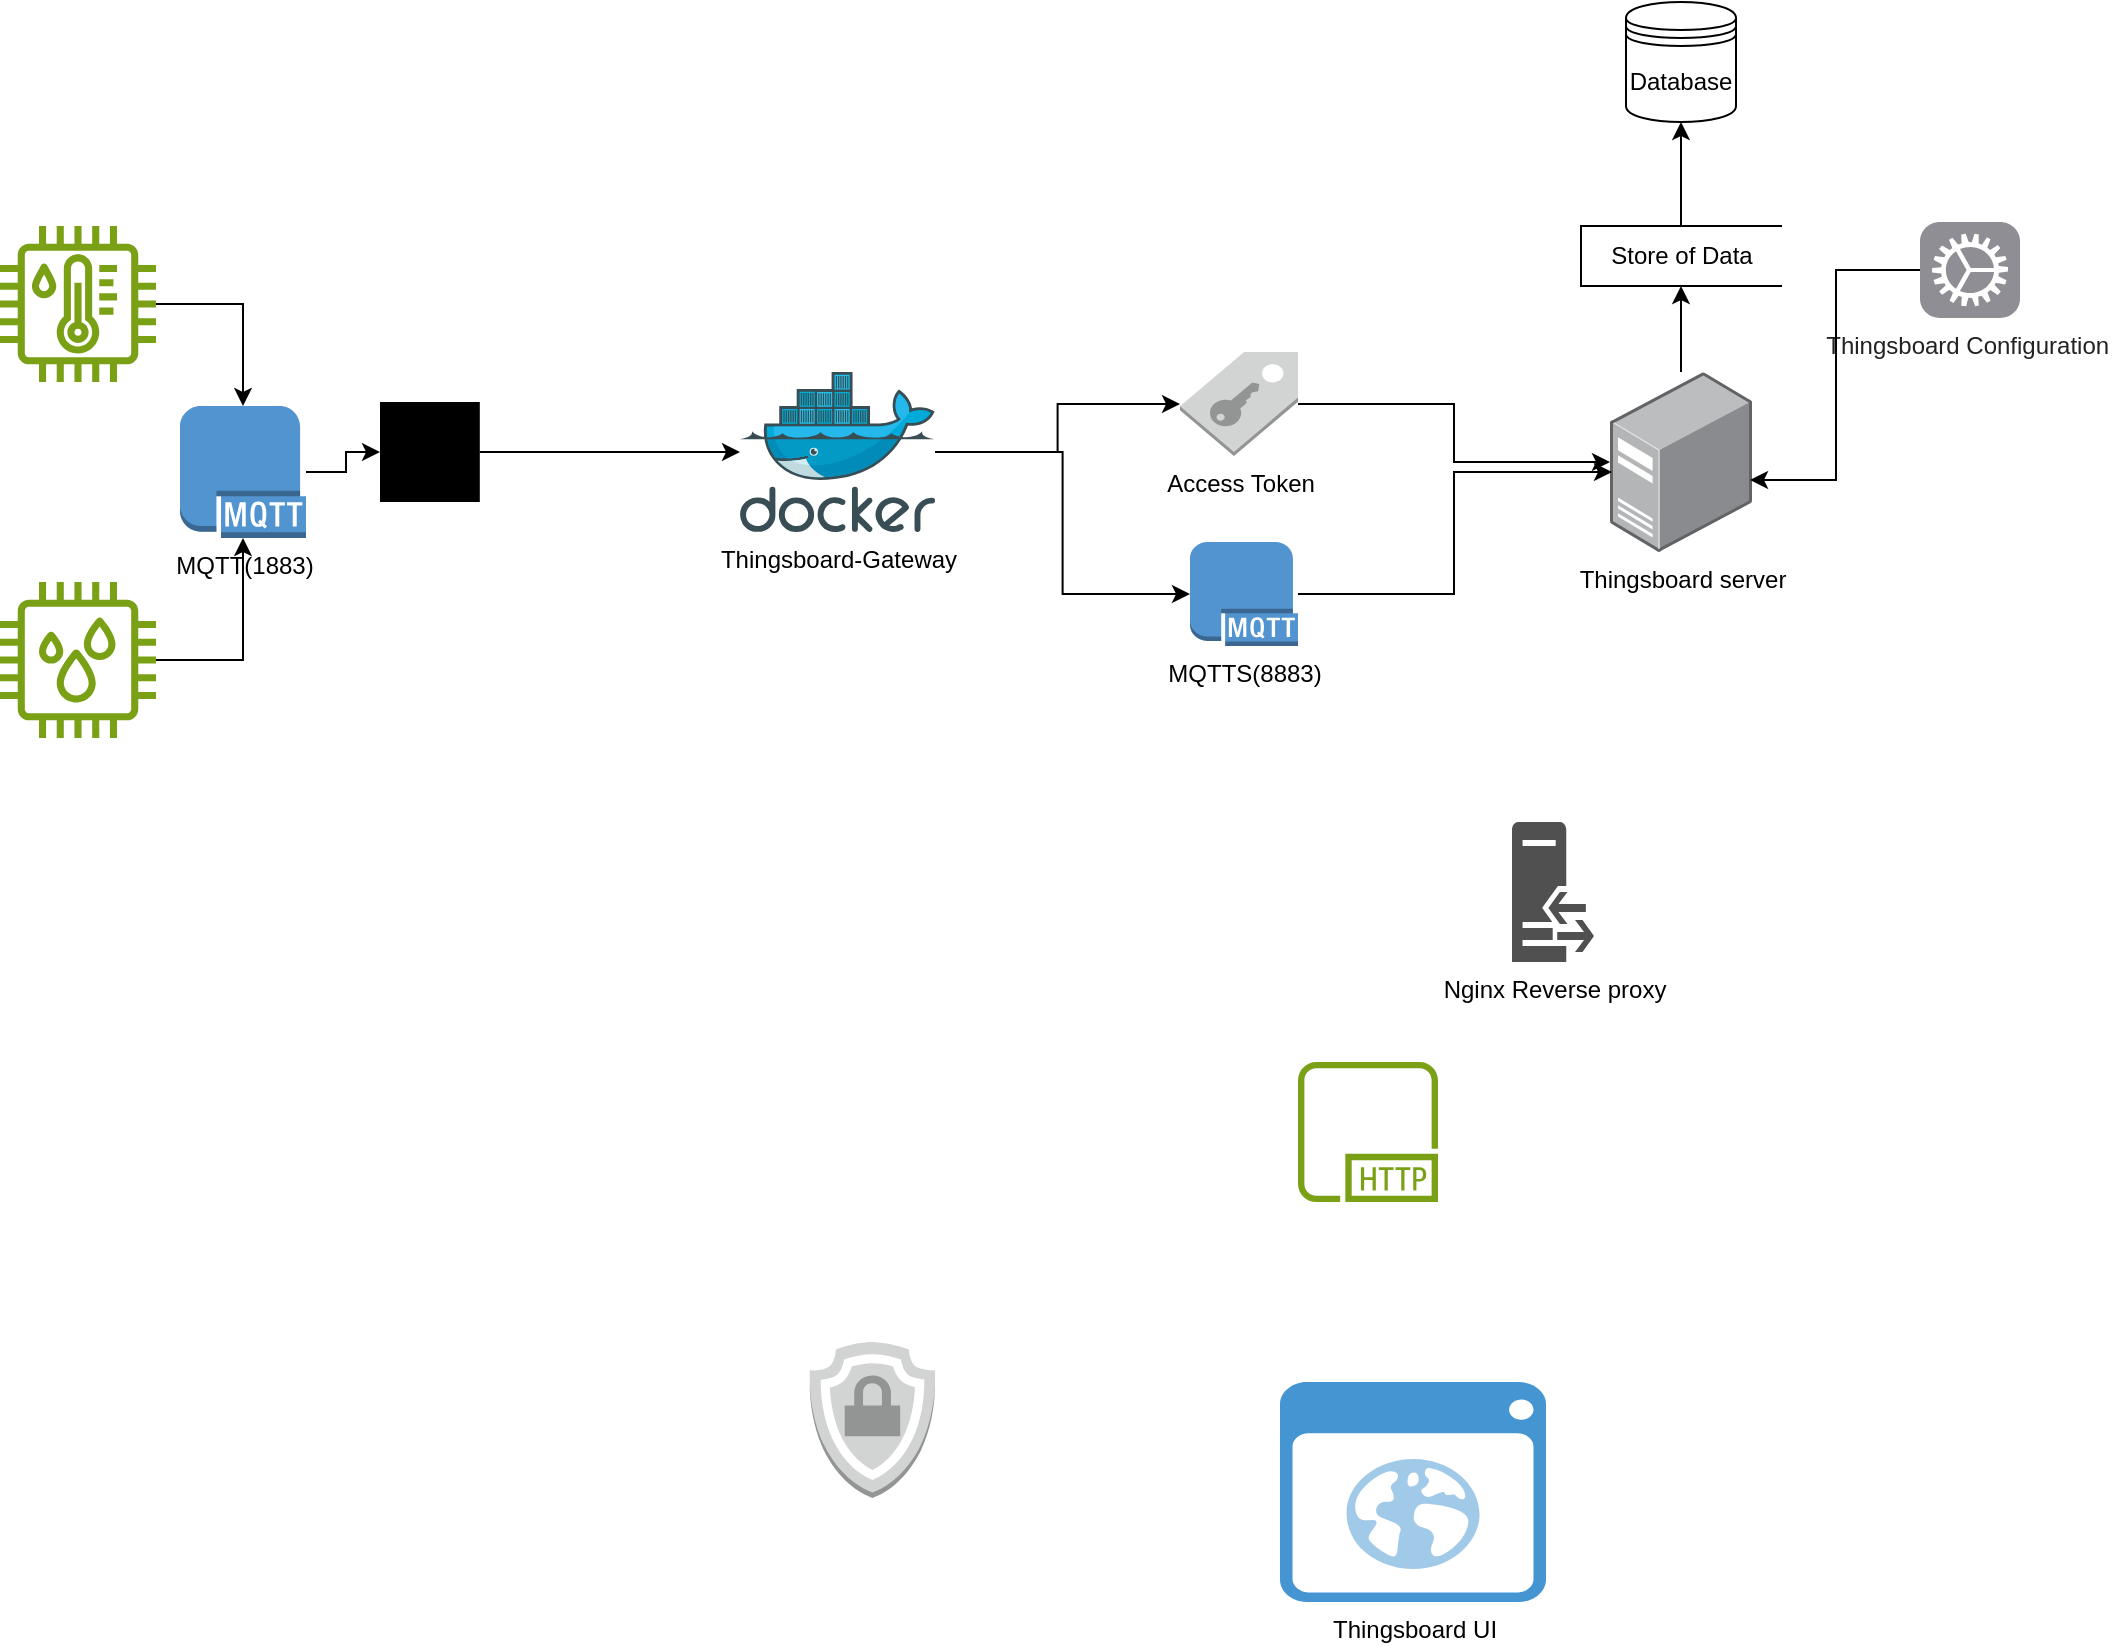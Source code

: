 <mxfile version="26.0.16">
  <diagram name="Sida-1" id="0y3nN1BPyNrfOQ0ElADK">
    <mxGraphModel dx="1297" dy="1940" grid="1" gridSize="10" guides="1" tooltips="1" connect="1" arrows="1" fold="1" page="1" pageScale="1" pageWidth="827" pageHeight="1169" math="0" shadow="0">
      <root>
        <mxCell id="0" />
        <mxCell id="1" parent="0" />
        <mxCell id="volYa2_RQa-Itepc3PtD-38" style="edgeStyle=orthogonalEdgeStyle;rounded=0;orthogonalLoop=1;jettySize=auto;html=1;" edge="1" parent="1" source="volYa2_RQa-Itepc3PtD-1" target="volYa2_RQa-Itepc3PtD-37">
          <mxGeometry relative="1" as="geometry" />
        </mxCell>
        <mxCell id="volYa2_RQa-Itepc3PtD-1" value="Thingsboard server" style="image;points=[];aspect=fixed;html=1;align=center;shadow=0;dashed=0;image=img/lib/allied_telesis/computer_and_terminals/Server_Desktop.svg;" vertex="1" parent="1">
          <mxGeometry x="835" y="-5" width="71" height="90" as="geometry" />
        </mxCell>
        <mxCell id="volYa2_RQa-Itepc3PtD-22" style="edgeStyle=orthogonalEdgeStyle;rounded=0;orthogonalLoop=1;jettySize=auto;html=1;" edge="1" parent="1" source="volYa2_RQa-Itepc3PtD-2" target="volYa2_RQa-Itepc3PtD-21">
          <mxGeometry relative="1" as="geometry" />
        </mxCell>
        <mxCell id="volYa2_RQa-Itepc3PtD-2" value="Thingsboard-Gateway&lt;div&gt;&lt;br&gt;&lt;/div&gt;" style="image;sketch=0;aspect=fixed;html=1;points=[];align=center;fontSize=12;image=img/lib/mscae/Docker.svg;" vertex="1" parent="1">
          <mxGeometry x="400" y="-5" width="97.56" height="80" as="geometry" />
        </mxCell>
        <mxCell id="volYa2_RQa-Itepc3PtD-3" value="Thingsboard UI" style="shadow=0;dashed=0;html=1;strokeColor=none;fillColor=#4495D1;labelPosition=center;verticalLabelPosition=bottom;verticalAlign=top;align=center;outlineConnect=0;shape=mxgraph.veeam.2d.web_ui;" vertex="1" parent="1">
          <mxGeometry x="670" y="500" width="133" height="110" as="geometry" />
        </mxCell>
        <mxCell id="volYa2_RQa-Itepc3PtD-18" style="edgeStyle=orthogonalEdgeStyle;rounded=0;orthogonalLoop=1;jettySize=auto;html=1;" edge="1" parent="1" source="volYa2_RQa-Itepc3PtD-4" target="volYa2_RQa-Itepc3PtD-2">
          <mxGeometry relative="1" as="geometry" />
        </mxCell>
        <mxCell id="volYa2_RQa-Itepc3PtD-4" value="" style="sketch=0;verticalLabelPosition=bottom;sketch=0;aspect=fixed;html=1;verticalAlign=top;strokeColor=none;fillColor=#000000;align=center;outlineConnect=0;pointerEvents=1;shape=mxgraph.citrix2.wifi_router;" vertex="1" parent="1">
          <mxGeometry x="220" y="10" width="49.9" height="50" as="geometry" />
        </mxCell>
        <mxCell id="volYa2_RQa-Itepc3PtD-6" value="" style="outlineConnect=0;dashed=0;verticalLabelPosition=bottom;verticalAlign=top;align=center;html=1;shape=mxgraph.aws3.ssl_padlock;fillColor=#D2D3D3;gradientColor=none;" vertex="1" parent="1">
          <mxGeometry x="434.56" y="480" width="63" height="78" as="geometry" />
        </mxCell>
        <mxCell id="volYa2_RQa-Itepc3PtD-11" style="edgeStyle=orthogonalEdgeStyle;rounded=0;orthogonalLoop=1;jettySize=auto;html=1;" edge="1" parent="1" source="volYa2_RQa-Itepc3PtD-5" target="volYa2_RQa-Itepc3PtD-4">
          <mxGeometry relative="1" as="geometry" />
        </mxCell>
        <mxCell id="volYa2_RQa-Itepc3PtD-7" value="" style="sketch=0;outlineConnect=0;fontColor=#232F3E;gradientColor=none;fillColor=#7AA116;strokeColor=none;dashed=0;verticalLabelPosition=bottom;verticalAlign=top;align=center;html=1;fontSize=12;fontStyle=0;aspect=fixed;pointerEvents=1;shape=mxgraph.aws4.iot_thing_humidity_sensor;" vertex="1" parent="1">
          <mxGeometry x="30" y="100" width="78" height="78" as="geometry" />
        </mxCell>
        <mxCell id="volYa2_RQa-Itepc3PtD-8" value="" style="sketch=0;outlineConnect=0;fontColor=#232F3E;gradientColor=none;fillColor=#7AA116;strokeColor=none;dashed=0;verticalLabelPosition=bottom;verticalAlign=top;align=center;html=1;fontSize=12;fontStyle=0;aspect=fixed;pointerEvents=1;shape=mxgraph.aws4.iot_thing_temperature_humidity_sensor;" vertex="1" parent="1">
          <mxGeometry x="30" y="-78" width="78" height="78" as="geometry" />
        </mxCell>
        <mxCell id="volYa2_RQa-Itepc3PtD-9" value="Nginx Reverse proxy" style="sketch=0;pointerEvents=1;shadow=0;dashed=0;html=1;strokeColor=none;fillColor=#505050;labelPosition=center;verticalLabelPosition=bottom;verticalAlign=top;outlineConnect=0;align=center;shape=mxgraph.office.servers.reverse_proxy;" vertex="1" parent="1">
          <mxGeometry x="786" y="220" width="41" height="70" as="geometry" />
        </mxCell>
        <mxCell id="volYa2_RQa-Itepc3PtD-14" value="" style="edgeStyle=orthogonalEdgeStyle;rounded=0;orthogonalLoop=1;jettySize=auto;html=1;" edge="1" parent="1" source="volYa2_RQa-Itepc3PtD-7" target="volYa2_RQa-Itepc3PtD-5">
          <mxGeometry relative="1" as="geometry">
            <mxPoint x="108" y="99" as="sourcePoint" />
            <mxPoint x="210" y="50" as="targetPoint" />
          </mxGeometry>
        </mxCell>
        <mxCell id="volYa2_RQa-Itepc3PtD-5" value="MQTT(1883)" style="outlineConnect=0;dashed=0;verticalLabelPosition=bottom;verticalAlign=top;align=center;html=1;shape=mxgraph.aws3.mqtt_protocol;fillColor=#5294CF;gradientColor=none;" vertex="1" parent="1">
          <mxGeometry x="120" y="12" width="63" height="66" as="geometry" />
        </mxCell>
        <mxCell id="volYa2_RQa-Itepc3PtD-17" style="edgeStyle=orthogonalEdgeStyle;rounded=0;orthogonalLoop=1;jettySize=auto;html=1;entryX=0.5;entryY=0;entryDx=0;entryDy=0;entryPerimeter=0;" edge="1" parent="1" source="volYa2_RQa-Itepc3PtD-8" target="volYa2_RQa-Itepc3PtD-5">
          <mxGeometry relative="1" as="geometry" />
        </mxCell>
        <mxCell id="volYa2_RQa-Itepc3PtD-23" style="edgeStyle=orthogonalEdgeStyle;rounded=0;orthogonalLoop=1;jettySize=auto;html=1;" edge="1" parent="1" source="volYa2_RQa-Itepc3PtD-21" target="volYa2_RQa-Itepc3PtD-1">
          <mxGeometry relative="1" as="geometry" />
        </mxCell>
        <mxCell id="volYa2_RQa-Itepc3PtD-21" value="Access Token" style="outlineConnect=0;dashed=0;verticalLabelPosition=bottom;verticalAlign=top;align=center;html=1;shape=mxgraph.aws3.saml_token;fillColor=#D2D3D3;gradientColor=none;" vertex="1" parent="1">
          <mxGeometry x="620" y="-15" width="59" height="52" as="geometry" />
        </mxCell>
        <mxCell id="volYa2_RQa-Itepc3PtD-24" value="&lt;font style=&quot;font-size: 12px;&quot;&gt;Thingsboard Configuration&amp;nbsp;&lt;/font&gt;" style="html=1;strokeWidth=1;shadow=0;dashed=0;shape=mxgraph.ios7.misc.settings;fillColor=#8F8E94;strokeColor=none;buttonText=;strokeColor2=#222222;fontColor=#222222;fontSize=8;verticalLabelPosition=bottom;verticalAlign=top;align=center;sketch=0;" vertex="1" parent="1">
          <mxGeometry x="990" y="-80" width="50" height="48" as="geometry" />
        </mxCell>
        <mxCell id="volYa2_RQa-Itepc3PtD-26" value="Database" style="shape=datastore;whiteSpace=wrap;html=1;" vertex="1" parent="1">
          <mxGeometry x="843" y="-190" width="55" height="60" as="geometry" />
        </mxCell>
        <mxCell id="volYa2_RQa-Itepc3PtD-27" value="" style="sketch=0;outlineConnect=0;fontColor=#232F3E;gradientColor=none;fillColor=#7AA116;strokeColor=none;dashed=0;verticalLabelPosition=bottom;verticalAlign=top;align=center;html=1;fontSize=12;fontStyle=0;aspect=fixed;pointerEvents=1;shape=mxgraph.aws4.http_protocol;" vertex="1" parent="1">
          <mxGeometry x="679" y="340" width="70" height="70" as="geometry" />
        </mxCell>
        <mxCell id="volYa2_RQa-Itepc3PtD-28" value="MQTTS(8883)" style="outlineConnect=0;dashed=0;verticalLabelPosition=bottom;verticalAlign=top;align=center;html=1;shape=mxgraph.aws3.mqtt_protocol;fillColor=#5294CF;gradientColor=none;" vertex="1" parent="1">
          <mxGeometry x="625" y="80" width="54" height="52" as="geometry" />
        </mxCell>
        <mxCell id="volYa2_RQa-Itepc3PtD-31" style="edgeStyle=orthogonalEdgeStyle;rounded=0;orthogonalLoop=1;jettySize=auto;html=1;entryX=0;entryY=0.5;entryDx=0;entryDy=0;entryPerimeter=0;" edge="1" parent="1" source="volYa2_RQa-Itepc3PtD-2" target="volYa2_RQa-Itepc3PtD-28">
          <mxGeometry relative="1" as="geometry" />
        </mxCell>
        <mxCell id="volYa2_RQa-Itepc3PtD-32" style="edgeStyle=orthogonalEdgeStyle;rounded=0;orthogonalLoop=1;jettySize=auto;html=1;entryX=0.014;entryY=0.556;entryDx=0;entryDy=0;entryPerimeter=0;" edge="1" parent="1" source="volYa2_RQa-Itepc3PtD-28" target="volYa2_RQa-Itepc3PtD-1">
          <mxGeometry relative="1" as="geometry" />
        </mxCell>
        <mxCell id="volYa2_RQa-Itepc3PtD-35" style="edgeStyle=orthogonalEdgeStyle;rounded=0;orthogonalLoop=1;jettySize=auto;html=1;entryX=0.986;entryY=0.6;entryDx=0;entryDy=0;entryPerimeter=0;" edge="1" parent="1" source="volYa2_RQa-Itepc3PtD-24" target="volYa2_RQa-Itepc3PtD-1">
          <mxGeometry relative="1" as="geometry" />
        </mxCell>
        <mxCell id="volYa2_RQa-Itepc3PtD-39" style="edgeStyle=orthogonalEdgeStyle;rounded=0;orthogonalLoop=1;jettySize=auto;html=1;" edge="1" parent="1" source="volYa2_RQa-Itepc3PtD-37" target="volYa2_RQa-Itepc3PtD-26">
          <mxGeometry relative="1" as="geometry" />
        </mxCell>
        <mxCell id="volYa2_RQa-Itepc3PtD-37" value="Store of Data" style="html=1;dashed=0;whiteSpace=wrap;shape=partialRectangle;right=0;" vertex="1" parent="1">
          <mxGeometry x="820.5" y="-78" width="100" height="30" as="geometry" />
        </mxCell>
      </root>
    </mxGraphModel>
  </diagram>
</mxfile>
